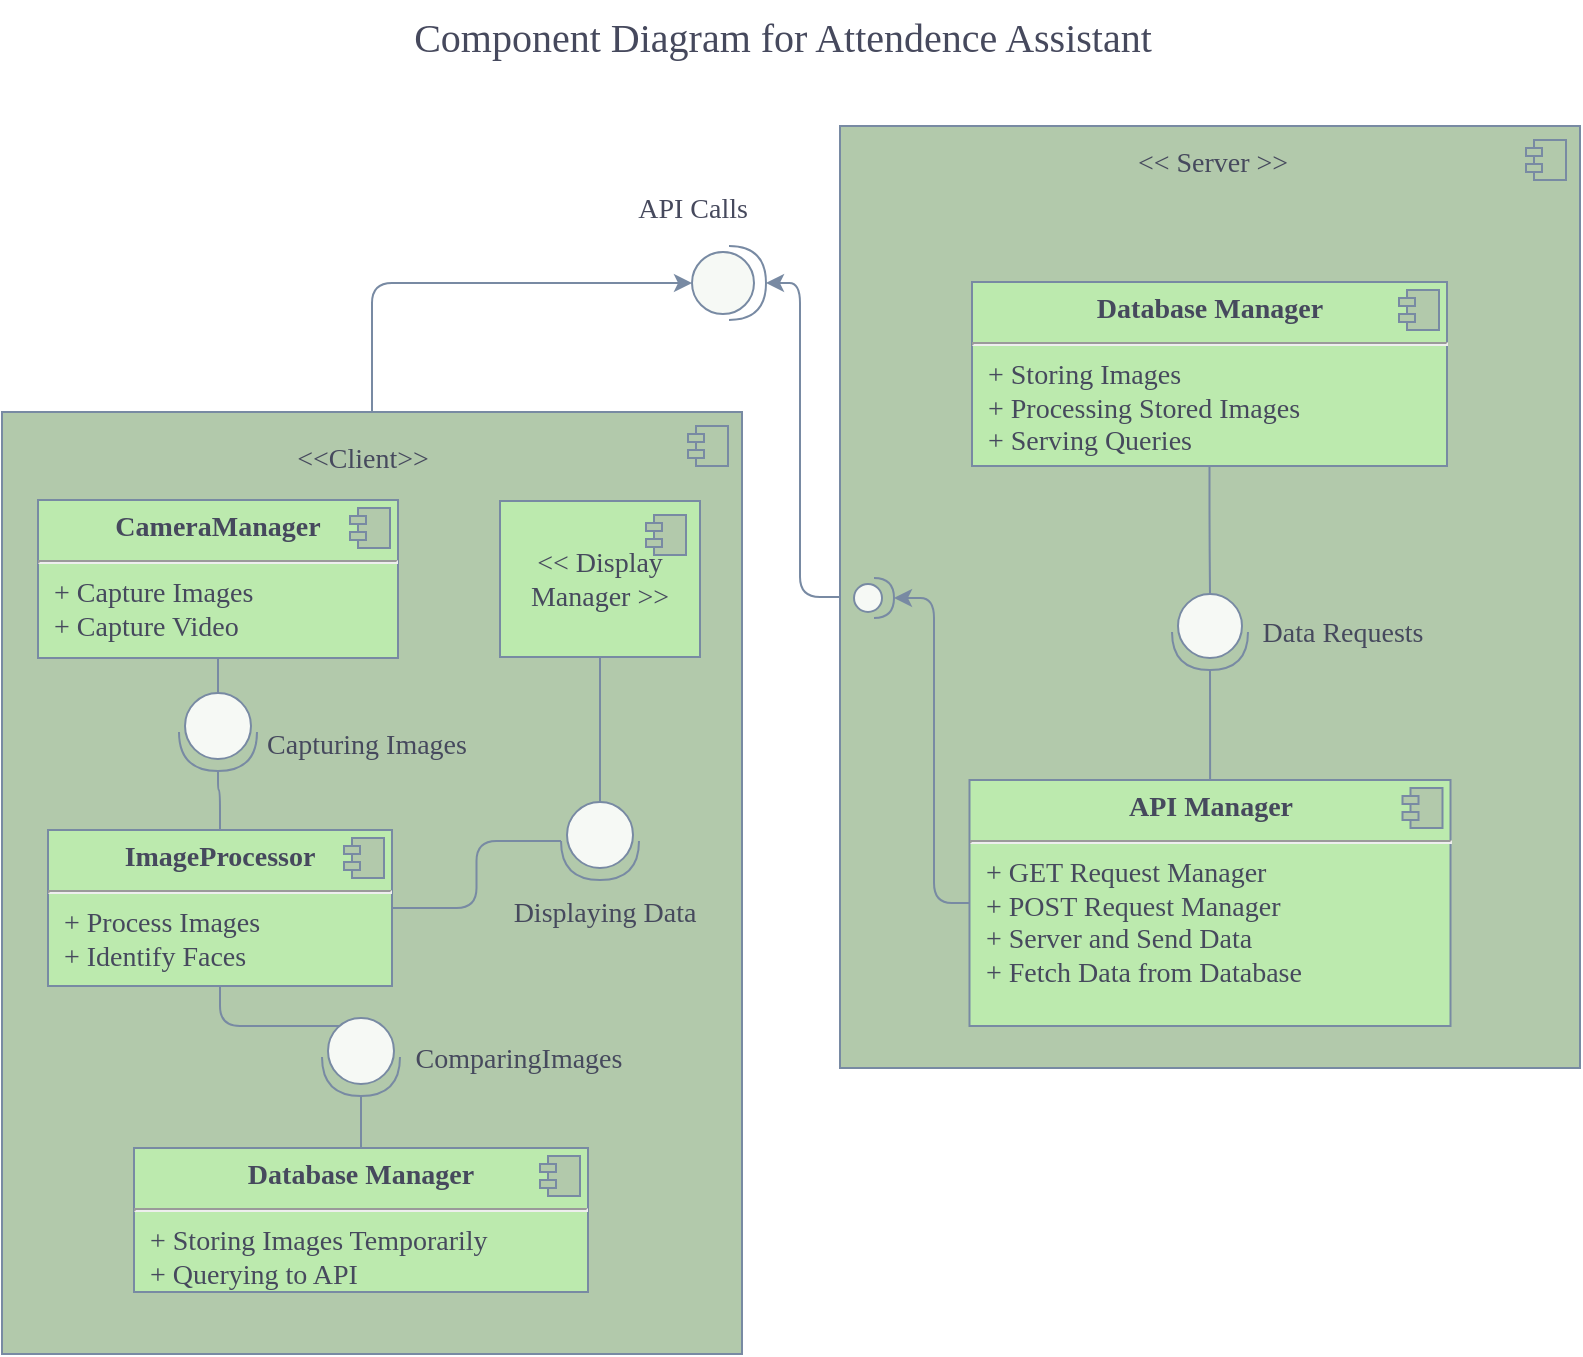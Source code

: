 <mxfile version="21.2.3" type="device">
  <diagram name="Page-1" id="-foRYgEHSlVAG9Fa0xfn">
    <mxGraphModel dx="1195" dy="666" grid="0" gridSize="10" guides="1" tooltips="1" connect="1" arrows="1" fold="1" page="1" pageScale="1" pageWidth="850" pageHeight="1100" background="#ffffff" math="0" shadow="0">
      <root>
        <mxCell id="0" />
        <mxCell id="1" parent="0" />
        <mxCell id="sjDbftmQNA6J5_KdtH6J-4" value="Component Diagram for Attendence Assistant" style="text;html=1;align=center;verticalAlign=middle;resizable=0;points=[];autosize=1;strokeColor=none;fillColor=none;fontColor=#46495D;rounded=0;labelBackgroundColor=none;fontFamily=Product Sans;fontSource=https%3A%2F%2Ffonts.googleapis.com%2Fcss%3Ffamily%3DProduct%2BSans;fontSize=20;" vertex="1" parent="1">
          <mxGeometry x="216" y="34" width="418" height="36" as="geometry" />
        </mxCell>
        <mxCell id="sjDbftmQNA6J5_KdtH6J-7" value="Module" style="shape=module;align=left;spacingLeft=20;align=center;verticalAlign=top;whiteSpace=wrap;html=1;strokeColor=#788AA3;fontColor=#46495D;fillColor=#B2C9AB;rounded=0;labelBackgroundColor=none;fontFamily=Product Sans;fontSource=https%3A%2F%2Ffonts.googleapis.com%2Fcss%3Ffamily%3DProduct%2BSans;fontSize=14;" vertex="1" parent="1">
          <mxGeometry x="481" y="213" width="100" height="50" as="geometry" />
        </mxCell>
        <mxCell id="sjDbftmQNA6J5_KdtH6J-38" style="edgeStyle=orthogonalEdgeStyle;orthogonalLoop=1;jettySize=auto;html=1;entryX=1;entryY=0.5;entryDx=0;entryDy=0;entryPerimeter=0;strokeColor=#788AA3;fontColor=default;fillColor=#B2C9AB;labelBackgroundColor=none;fontFamily=Product Sans;fontSource=https%3A%2F%2Ffonts.googleapis.com%2Fcss%3Ffamily%3DProduct%2BSans;fontSize=14;" edge="1" parent="1" source="sjDbftmQNA6J5_KdtH6J-8" target="sjDbftmQNA6J5_KdtH6J-37">
          <mxGeometry relative="1" as="geometry" />
        </mxCell>
        <mxCell id="sjDbftmQNA6J5_KdtH6J-8" value="" style="html=1;dropTarget=0;whiteSpace=wrap;strokeColor=#788AA3;fontColor=#46495D;fillColor=#B2C9AB;rounded=0;labelBackgroundColor=none;fontFamily=Product Sans;fontSource=https%3A%2F%2Ffonts.googleapis.com%2Fcss%3Ffamily%3DProduct%2BSans;fontSize=14;" vertex="1" parent="1">
          <mxGeometry x="454" y="97" width="370" height="471" as="geometry" />
        </mxCell>
        <mxCell id="sjDbftmQNA6J5_KdtH6J-9" value="" style="shape=module;jettyWidth=8;jettyHeight=4;strokeColor=#788AA3;fontColor=#46495D;fillColor=#B2C9AB;rounded=0;labelBackgroundColor=none;fontFamily=Product Sans;fontSource=https%3A%2F%2Ffonts.googleapis.com%2Fcss%3Ffamily%3DProduct%2BSans;fontSize=14;" vertex="1" parent="sjDbftmQNA6J5_KdtH6J-8">
          <mxGeometry x="1" width="20" height="20" relative="1" as="geometry">
            <mxPoint x="-27" y="7" as="offset" />
          </mxGeometry>
        </mxCell>
        <mxCell id="sjDbftmQNA6J5_KdtH6J-35" value="" style="edgeStyle=orthogonalEdgeStyle;orthogonalLoop=1;jettySize=auto;html=1;strokeColor=#788AA3;fontColor=default;fillColor=#B2C9AB;endArrow=none;endFill=0;labelBackgroundColor=none;fontFamily=Product Sans;fontSource=https%3A%2F%2Ffonts.googleapis.com%2Fcss%3Ffamily%3DProduct%2BSans;fontSize=14;" edge="1" parent="1" source="sjDbftmQNA6J5_KdtH6J-5" target="sjDbftmQNA6J5_KdtH6J-32">
          <mxGeometry relative="1" as="geometry" />
        </mxCell>
        <mxCell id="sjDbftmQNA6J5_KdtH6J-5" value="&lt;p style=&quot;margin: 6px 0px 0px; text-align: center; font-size: 14px;&quot;&gt;&lt;b style=&quot;font-size: 14px;&quot;&gt;Database Manager&lt;/b&gt;&lt;/p&gt;&lt;hr style=&quot;font-size: 14px;&quot;&gt;&lt;p style=&quot;margin: 0px 0px 0px 8px; font-size: 14px;&quot;&gt;+ Storing Images&lt;br style=&quot;font-size: 14px;&quot;&gt;&lt;/p&gt;&lt;p style=&quot;margin: 0px 0px 0px 8px; font-size: 14px;&quot;&gt;+ Processing Stored Images&lt;/p&gt;&lt;p style=&quot;margin: 0px 0px 0px 8px; font-size: 14px;&quot;&gt;+ Serving Queries&lt;/p&gt;" style="align=left;overflow=fill;html=1;dropTarget=0;whiteSpace=wrap;strokeColor=#788AA3;fontColor=#46495D;fillColor=#bceaae;rounded=0;labelBackgroundColor=none;fontFamily=Product Sans;fontSource=https%3A%2F%2Ffonts.googleapis.com%2Fcss%3Ffamily%3DProduct%2BSans;fontSize=14;" vertex="1" parent="1">
          <mxGeometry x="520" y="175" width="237.5" height="92" as="geometry" />
        </mxCell>
        <mxCell id="sjDbftmQNA6J5_KdtH6J-6" value="" style="shape=component;jettyWidth=8;jettyHeight=4;strokeColor=#788AA3;fontColor=#46495D;fillColor=#B2C9AB;rounded=0;labelBackgroundColor=none;fontFamily=Product Sans;fontSource=https%3A%2F%2Ffonts.googleapis.com%2Fcss%3Ffamily%3DProduct%2BSans;fontSize=14;" vertex="1" parent="sjDbftmQNA6J5_KdtH6J-5">
          <mxGeometry x="1" width="20" height="20" relative="1" as="geometry">
            <mxPoint x="-24" y="4" as="offset" />
          </mxGeometry>
        </mxCell>
        <mxCell id="sjDbftmQNA6J5_KdtH6J-23" value="&amp;lt;&amp;lt; Server &amp;gt;&amp;gt;" style="text;html=1;align=center;verticalAlign=middle;resizable=0;points=[];autosize=1;strokeColor=none;fillColor=none;fontColor=#46495D;rounded=0;labelBackgroundColor=none;fontFamily=Product Sans;fontSource=https%3A%2F%2Ffonts.googleapis.com%2Fcss%3Ffamily%3DProduct%2BSans;fontSize=14;" vertex="1" parent="1">
          <mxGeometry x="594" y="101" width="92" height="29" as="geometry" />
        </mxCell>
        <mxCell id="sjDbftmQNA6J5_KdtH6J-33" value="" style="edgeStyle=orthogonalEdgeStyle;orthogonalLoop=1;jettySize=auto;html=1;strokeColor=#788AA3;fontColor=default;fillColor=#B2C9AB;endArrow=none;endFill=0;labelBackgroundColor=none;fontFamily=Product Sans;fontSource=https%3A%2F%2Ffonts.googleapis.com%2Fcss%3Ffamily%3DProduct%2BSans;fontSize=14;" edge="1" parent="1" source="sjDbftmQNA6J5_KdtH6J-24" target="sjDbftmQNA6J5_KdtH6J-32">
          <mxGeometry relative="1" as="geometry" />
        </mxCell>
        <mxCell id="sjDbftmQNA6J5_KdtH6J-42" style="edgeStyle=orthogonalEdgeStyle;orthogonalLoop=1;jettySize=auto;html=1;entryX=1;entryY=0.5;entryDx=0;entryDy=0;entryPerimeter=0;strokeColor=#788AA3;fontColor=default;fillColor=#B2C9AB;labelBackgroundColor=none;fontFamily=Product Sans;fontSource=https%3A%2F%2Ffonts.googleapis.com%2Fcss%3Ffamily%3DProduct%2BSans;fontSize=14;" edge="1" parent="1" source="sjDbftmQNA6J5_KdtH6J-24" target="sjDbftmQNA6J5_KdtH6J-41">
          <mxGeometry relative="1" as="geometry">
            <Array as="points">
              <mxPoint x="501" y="486" />
              <mxPoint x="501" y="333" />
            </Array>
          </mxGeometry>
        </mxCell>
        <mxCell id="sjDbftmQNA6J5_KdtH6J-24" value="&lt;p style=&quot;margin: 6px 0px 0px; text-align: center; font-size: 14px;&quot;&gt;&lt;b style=&quot;font-size: 14px;&quot;&gt;API Manager&lt;/b&gt;&lt;/p&gt;&lt;hr style=&quot;font-size: 14px;&quot;&gt;&lt;p style=&quot;margin: 0px 0px 0px 8px; font-size: 14px;&quot;&gt;+ GET Request Manager&lt;/p&gt;&lt;p style=&quot;margin: 0px 0px 0px 8px; font-size: 14px;&quot;&gt;+ POST Request Manager&lt;/p&gt;&lt;p style=&quot;margin: 0px 0px 0px 8px; font-size: 14px;&quot;&gt;+ Server and Send Data&lt;/p&gt;&lt;p style=&quot;margin: 0px 0px 0px 8px; font-size: 14px;&quot;&gt;+ Fetch Data from Database&lt;/p&gt;" style="align=left;overflow=fill;html=1;dropTarget=0;whiteSpace=wrap;strokeColor=#788AA3;fontColor=#46495D;fillColor=#bceaae;rounded=0;labelBackgroundColor=none;fontFamily=Product Sans;fontSource=https%3A%2F%2Ffonts.googleapis.com%2Fcss%3Ffamily%3DProduct%2BSans;fontSize=14;" vertex="1" parent="1">
          <mxGeometry x="518.75" y="424" width="240.5" height="123" as="geometry" />
        </mxCell>
        <mxCell id="sjDbftmQNA6J5_KdtH6J-25" value="" style="shape=component;jettyWidth=8;jettyHeight=4;strokeColor=#788AA3;fontColor=#46495D;fillColor=#B2C9AB;rounded=0;labelBackgroundColor=none;fontFamily=Product Sans;fontSource=https%3A%2F%2Ffonts.googleapis.com%2Fcss%3Ffamily%3DProduct%2BSans;fontSize=14;" vertex="1" parent="sjDbftmQNA6J5_KdtH6J-24">
          <mxGeometry x="1" width="20" height="20" relative="1" as="geometry">
            <mxPoint x="-24" y="4" as="offset" />
          </mxGeometry>
        </mxCell>
        <mxCell id="sjDbftmQNA6J5_KdtH6J-32" value="" style="shape=providedRequiredInterface;html=1;verticalLabelPosition=bottom;sketch=0;strokeColor=#788AA3;fontColor=#46495D;fillColor=#f6f9f5;rotation=90;labelBackgroundColor=none;fontFamily=Product Sans;fontSource=https%3A%2F%2Ffonts.googleapis.com%2Fcss%3Ffamily%3DProduct%2BSans;fontSize=14;" vertex="1" parent="1">
          <mxGeometry x="620" y="331" width="38" height="38" as="geometry" />
        </mxCell>
        <mxCell id="sjDbftmQNA6J5_KdtH6J-36" value="Data Requests" style="text;html=1;align=center;verticalAlign=middle;resizable=0;points=[];autosize=1;strokeColor=none;fillColor=none;fontColor=#46495D;labelBackgroundColor=none;fontFamily=Product Sans;fontSource=https%3A%2F%2Ffonts.googleapis.com%2Fcss%3Ffamily%3DProduct%2BSans;fontSize=14;" vertex="1" parent="1">
          <mxGeometry x="651.5" y="336" width="106" height="29" as="geometry" />
        </mxCell>
        <mxCell id="sjDbftmQNA6J5_KdtH6J-37" value="" style="shape=providedRequiredInterface;html=1;verticalLabelPosition=bottom;sketch=0;strokeColor=#788AA3;fontColor=#46495D;fillColor=#f6f9f5;labelBackgroundColor=none;fontFamily=Product Sans;fontSource=https%3A%2F%2Ffonts.googleapis.com%2Fcss%3Ffamily%3DProduct%2BSans;fontSize=14;" vertex="1" parent="1">
          <mxGeometry x="380" y="157" width="37" height="37" as="geometry" />
        </mxCell>
        <mxCell id="sjDbftmQNA6J5_KdtH6J-39" value="API Calls" style="text;html=1;align=center;verticalAlign=middle;resizable=0;points=[];autosize=1;strokeColor=none;fillColor=none;fontColor=#46495D;labelBackgroundColor=none;fontFamily=Product Sans;fontSource=https%3A%2F%2Ffonts.googleapis.com%2Fcss%3Ffamily%3DProduct%2BSans;fontSize=14;" vertex="1" parent="1">
          <mxGeometry x="345" y="124" width="70" height="29" as="geometry" />
        </mxCell>
        <mxCell id="sjDbftmQNA6J5_KdtH6J-41" value="" style="shape=providedRequiredInterface;html=1;verticalLabelPosition=bottom;sketch=0;strokeColor=#788AA3;fontColor=#46495D;fillColor=#f6f9f5;labelBackgroundColor=none;fontFamily=Product Sans;fontSource=https%3A%2F%2Ffonts.googleapis.com%2Fcss%3Ffamily%3DProduct%2BSans;fontSize=14;" vertex="1" parent="1">
          <mxGeometry x="461" y="323" width="20" height="20" as="geometry" />
        </mxCell>
        <mxCell id="sjDbftmQNA6J5_KdtH6J-45" style="edgeStyle=orthogonalEdgeStyle;orthogonalLoop=1;jettySize=auto;html=1;entryX=0;entryY=0.5;entryDx=0;entryDy=0;entryPerimeter=0;strokeColor=#788AA3;fontColor=default;fillColor=#B2C9AB;labelBackgroundColor=none;fontFamily=Product Sans;fontSource=https%3A%2F%2Ffonts.googleapis.com%2Fcss%3Ffamily%3DProduct%2BSans;fontSize=14;" edge="1" parent="1" source="sjDbftmQNA6J5_KdtH6J-43" target="sjDbftmQNA6J5_KdtH6J-37">
          <mxGeometry relative="1" as="geometry" />
        </mxCell>
        <mxCell id="sjDbftmQNA6J5_KdtH6J-43" value="" style="html=1;dropTarget=0;whiteSpace=wrap;strokeColor=#788AA3;fontColor=#46495D;fillColor=#B2C9AB;rounded=0;labelBackgroundColor=none;fontFamily=Product Sans;fontSource=https%3A%2F%2Ffonts.googleapis.com%2Fcss%3Ffamily%3DProduct%2BSans;fontSize=14;" vertex="1" parent="1">
          <mxGeometry x="35" y="240" width="370" height="471" as="geometry" />
        </mxCell>
        <mxCell id="sjDbftmQNA6J5_KdtH6J-44" value="" style="shape=module;jettyWidth=8;jettyHeight=4;strokeColor=#788AA3;fontColor=#46495D;fillColor=#B2C9AB;rounded=0;labelBackgroundColor=none;fontFamily=Product Sans;fontSource=https%3A%2F%2Ffonts.googleapis.com%2Fcss%3Ffamily%3DProduct%2BSans;fontSize=14;" vertex="1" parent="sjDbftmQNA6J5_KdtH6J-43">
          <mxGeometry x="1" width="20" height="20" relative="1" as="geometry">
            <mxPoint x="-27" y="7" as="offset" />
          </mxGeometry>
        </mxCell>
        <mxCell id="sjDbftmQNA6J5_KdtH6J-46" value="&amp;lt;&amp;lt;Client&amp;gt;&amp;gt;" style="text;html=1;align=center;verticalAlign=middle;resizable=0;points=[];autosize=1;strokeColor=none;fillColor=none;fontColor=#46495D;labelBackgroundColor=none;fontFamily=Product Sans;fontSource=https%3A%2F%2Ffonts.googleapis.com%2Fcss%3Ffamily%3DProduct%2BSans;fontSize=14;" vertex="1" parent="1">
          <mxGeometry x="174" y="249" width="82" height="29" as="geometry" />
        </mxCell>
        <mxCell id="sjDbftmQNA6J5_KdtH6J-47" value="&lt;p style=&quot;margin: 6px 0px 0px; text-align: center; font-size: 14px;&quot;&gt;&lt;b style=&quot;font-size: 14px;&quot;&gt;CameraManager&lt;/b&gt;&lt;/p&gt;&lt;hr style=&quot;font-size: 14px;&quot;&gt;&lt;p style=&quot;margin: 0px 0px 0px 8px; font-size: 14px;&quot;&gt;+ Capture Images&lt;/p&gt;&lt;p style=&quot;margin: 0px 0px 0px 8px; font-size: 14px;&quot;&gt;+ Capture Video&lt;/p&gt;" style="align=left;overflow=fill;html=1;dropTarget=0;whiteSpace=wrap;strokeColor=#788AA3;fontColor=#46495D;fillColor=#bceaae;labelBackgroundColor=none;fontFamily=Product Sans;fontSource=https%3A%2F%2Ffonts.googleapis.com%2Fcss%3Ffamily%3DProduct%2BSans;fontSize=14;" vertex="1" parent="1">
          <mxGeometry x="53" y="284" width="180" height="79" as="geometry" />
        </mxCell>
        <mxCell id="sjDbftmQNA6J5_KdtH6J-48" value="" style="shape=component;jettyWidth=8;jettyHeight=4;strokeColor=#788AA3;fontColor=#46495D;fillColor=#B2C9AB;labelBackgroundColor=none;fontFamily=Product Sans;fontSource=https%3A%2F%2Ffonts.googleapis.com%2Fcss%3Ffamily%3DProduct%2BSans;fontSize=14;" vertex="1" parent="sjDbftmQNA6J5_KdtH6J-47">
          <mxGeometry x="1" width="20" height="20" relative="1" as="geometry">
            <mxPoint x="-24" y="4" as="offset" />
          </mxGeometry>
        </mxCell>
        <mxCell id="sjDbftmQNA6J5_KdtH6J-55" value="" style="edgeStyle=orthogonalEdgeStyle;orthogonalLoop=1;jettySize=auto;html=1;strokeColor=#788AA3;fontColor=default;fillColor=#B2C9AB;endArrow=none;endFill=0;labelBackgroundColor=none;fontFamily=Product Sans;fontSource=https%3A%2F%2Ffonts.googleapis.com%2Fcss%3Ffamily%3DProduct%2BSans;fontSize=14;" edge="1" parent="1" source="sjDbftmQNA6J5_KdtH6J-49" target="sjDbftmQNA6J5_KdtH6J-53">
          <mxGeometry relative="1" as="geometry" />
        </mxCell>
        <mxCell id="sjDbftmQNA6J5_KdtH6J-63" value="" style="edgeStyle=orthogonalEdgeStyle;orthogonalLoop=1;jettySize=auto;html=1;strokeColor=#788AA3;fontColor=default;fillColor=#B2C9AB;endArrow=none;endFill=0;labelBackgroundColor=none;fontFamily=Product Sans;fontSource=https%3A%2F%2Ffonts.googleapis.com%2Fcss%3Ffamily%3DProduct%2BSans;fontSize=14;" edge="1" parent="1" source="sjDbftmQNA6J5_KdtH6J-49" target="sjDbftmQNA6J5_KdtH6J-58">
          <mxGeometry relative="1" as="geometry" />
        </mxCell>
        <mxCell id="sjDbftmQNA6J5_KdtH6J-67" value="" style="edgeStyle=orthogonalEdgeStyle;orthogonalLoop=1;jettySize=auto;html=1;strokeColor=#788AA3;fontColor=default;fillColor=#B2C9AB;endArrow=none;endFill=0;labelBackgroundColor=none;fontFamily=Product Sans;fontSource=https%3A%2F%2Ffonts.googleapis.com%2Fcss%3Ffamily%3DProduct%2BSans;fontSize=14;" edge="1" parent="1" source="sjDbftmQNA6J5_KdtH6J-49" target="sjDbftmQNA6J5_KdtH6J-65">
          <mxGeometry relative="1" as="geometry" />
        </mxCell>
        <mxCell id="sjDbftmQNA6J5_KdtH6J-49" value="&lt;p style=&quot;margin: 6px 0px 0px; text-align: center; font-size: 14px;&quot;&gt;&lt;b style=&quot;font-size: 14px;&quot;&gt;ImageProcessor&lt;/b&gt;&lt;/p&gt;&lt;hr style=&quot;font-size: 14px;&quot;&gt;&lt;p style=&quot;margin: 0px 0px 0px 8px; font-size: 14px;&quot;&gt;+ Process Images&lt;br style=&quot;font-size: 14px;&quot;&gt;+ Identify Faces&lt;/p&gt;" style="align=left;overflow=fill;html=1;dropTarget=0;whiteSpace=wrap;strokeColor=#788AA3;fontColor=#46495D;fillColor=#bceaae;labelBackgroundColor=none;fontFamily=Product Sans;fontSource=https%3A%2F%2Ffonts.googleapis.com%2Fcss%3Ffamily%3DProduct%2BSans;fontSize=14;" vertex="1" parent="1">
          <mxGeometry x="58" y="449" width="172" height="78" as="geometry" />
        </mxCell>
        <mxCell id="sjDbftmQNA6J5_KdtH6J-50" value="" style="shape=component;jettyWidth=8;jettyHeight=4;strokeColor=#788AA3;fontColor=#46495D;fillColor=#B2C9AB;labelBackgroundColor=none;fontFamily=Product Sans;fontSource=https%3A%2F%2Ffonts.googleapis.com%2Fcss%3Ffamily%3DProduct%2BSans;fontSize=14;" vertex="1" parent="sjDbftmQNA6J5_KdtH6J-49">
          <mxGeometry x="1" width="20" height="20" relative="1" as="geometry">
            <mxPoint x="-24" y="4" as="offset" />
          </mxGeometry>
        </mxCell>
        <mxCell id="sjDbftmQNA6J5_KdtH6J-54" value="" style="edgeStyle=orthogonalEdgeStyle;orthogonalLoop=1;jettySize=auto;html=1;strokeColor=#788AA3;fontColor=default;fillColor=#B2C9AB;endArrow=none;endFill=0;labelBackgroundColor=none;fontFamily=Product Sans;fontSource=https%3A%2F%2Ffonts.googleapis.com%2Fcss%3Ffamily%3DProduct%2BSans;fontSize=14;" edge="1" parent="1" source="sjDbftmQNA6J5_KdtH6J-51" target="sjDbftmQNA6J5_KdtH6J-53">
          <mxGeometry relative="1" as="geometry" />
        </mxCell>
        <mxCell id="sjDbftmQNA6J5_KdtH6J-51" value="&lt;p style=&quot;margin: 6px 0px 0px; text-align: center; font-size: 14px;&quot;&gt;&lt;b style=&quot;font-size: 14px;&quot;&gt;Database Manager&lt;/b&gt;&lt;/p&gt;&lt;hr style=&quot;font-size: 14px;&quot;&gt;&lt;p style=&quot;margin: 0px 0px 0px 8px; font-size: 14px;&quot;&gt;+ Storing Images Temporarily&lt;br style=&quot;font-size: 14px;&quot;&gt;&lt;/p&gt;&lt;p style=&quot;margin: 0px 0px 0px 8px; font-size: 14px;&quot;&gt;+ Querying to API&lt;/p&gt;" style="align=left;overflow=fill;html=1;dropTarget=0;whiteSpace=wrap;strokeColor=#788AA3;fontColor=#46495D;fillColor=#bceaae;rounded=0;labelBackgroundColor=none;fontFamily=Product Sans;fontSource=https%3A%2F%2Ffonts.googleapis.com%2Fcss%3Ffamily%3DProduct%2BSans;fontSize=14;" vertex="1" parent="1">
          <mxGeometry x="101" y="608" width="227" height="72" as="geometry" />
        </mxCell>
        <mxCell id="sjDbftmQNA6J5_KdtH6J-52" value="" style="shape=component;jettyWidth=8;jettyHeight=4;strokeColor=#788AA3;fontColor=#46495D;fillColor=#B2C9AB;rounded=0;labelBackgroundColor=none;fontFamily=Product Sans;fontSource=https%3A%2F%2Ffonts.googleapis.com%2Fcss%3Ffamily%3DProduct%2BSans;fontSize=14;" vertex="1" parent="sjDbftmQNA6J5_KdtH6J-51">
          <mxGeometry x="1" width="20" height="20" relative="1" as="geometry">
            <mxPoint x="-24" y="4" as="offset" />
          </mxGeometry>
        </mxCell>
        <mxCell id="sjDbftmQNA6J5_KdtH6J-53" value="" style="shape=providedRequiredInterface;html=1;verticalLabelPosition=bottom;sketch=0;strokeColor=#788AA3;fontColor=#46495D;fillColor=#f6f9f5;rotation=90;labelBackgroundColor=none;fontFamily=Product Sans;fontSource=https%3A%2F%2Ffonts.googleapis.com%2Fcss%3Ffamily%3DProduct%2BSans;fontSize=14;" vertex="1" parent="1">
          <mxGeometry x="195" y="543" width="39" height="39" as="geometry" />
        </mxCell>
        <mxCell id="sjDbftmQNA6J5_KdtH6J-56" value="ComparingImages" style="text;html=1;align=center;verticalAlign=middle;resizable=0;points=[];autosize=1;strokeColor=none;fillColor=none;fontColor=#46495D;labelBackgroundColor=none;fontFamily=Product Sans;fontSource=https%3A%2F%2Ffonts.googleapis.com%2Fcss%3Ffamily%3DProduct%2BSans;fontSize=14;" vertex="1" parent="1">
          <mxGeometry x="227" y="549" width="131" height="29" as="geometry" />
        </mxCell>
        <mxCell id="sjDbftmQNA6J5_KdtH6J-57" value="Capturing Images" style="text;html=1;align=center;verticalAlign=middle;resizable=0;points=[];autosize=1;strokeColor=none;fillColor=none;fontColor=#46495D;labelBackgroundColor=none;fontFamily=Product Sans;fontSource=https%3A%2F%2Ffonts.googleapis.com%2Fcss%3Ffamily%3DProduct%2BSans;fontSize=14;" vertex="1" parent="1">
          <mxGeometry x="154" y="392.5" width="126" height="29" as="geometry" />
        </mxCell>
        <mxCell id="sjDbftmQNA6J5_KdtH6J-64" value="" style="edgeStyle=orthogonalEdgeStyle;orthogonalLoop=1;jettySize=auto;html=1;strokeColor=#788AA3;fontColor=default;fillColor=#B2C9AB;endArrow=none;endFill=0;labelBackgroundColor=none;fontFamily=Product Sans;fontSource=https%3A%2F%2Ffonts.googleapis.com%2Fcss%3Ffamily%3DProduct%2BSans;fontSize=14;" edge="1" parent="1" source="sjDbftmQNA6J5_KdtH6J-58" target="sjDbftmQNA6J5_KdtH6J-47">
          <mxGeometry relative="1" as="geometry" />
        </mxCell>
        <mxCell id="sjDbftmQNA6J5_KdtH6J-58" value="" style="shape=providedRequiredInterface;html=1;verticalLabelPosition=bottom;sketch=0;strokeColor=#788AA3;fontColor=#46495D;fillColor=#f6f9f5;rotation=90;labelBackgroundColor=none;fontFamily=Product Sans;fontSource=https%3A%2F%2Ffonts.googleapis.com%2Fcss%3Ffamily%3DProduct%2BSans;fontSize=14;" vertex="1" parent="1">
          <mxGeometry x="123.5" y="380.5" width="39" height="39" as="geometry" />
        </mxCell>
        <mxCell id="sjDbftmQNA6J5_KdtH6J-61" value="&amp;lt;&amp;lt; Display Manager &amp;gt;&amp;gt;" style="html=1;dropTarget=0;whiteSpace=wrap;strokeColor=#788AA3;fontColor=#46495D;fillColor=#bceaae;labelBackgroundColor=none;fontFamily=Product Sans;fontSource=https%3A%2F%2Ffonts.googleapis.com%2Fcss%3Ffamily%3DProduct%2BSans;fontSize=14;" vertex="1" parent="1">
          <mxGeometry x="284" y="284.5" width="100" height="78" as="geometry" />
        </mxCell>
        <mxCell id="sjDbftmQNA6J5_KdtH6J-62" value="" style="shape=module;jettyWidth=8;jettyHeight=4;strokeColor=#788AA3;fontColor=#46495D;fillColor=#B2C9AB;labelBackgroundColor=none;fontFamily=Product Sans;fontSource=https%3A%2F%2Ffonts.googleapis.com%2Fcss%3Ffamily%3DProduct%2BSans;fontSize=14;" vertex="1" parent="sjDbftmQNA6J5_KdtH6J-61">
          <mxGeometry x="1" width="20" height="20" relative="1" as="geometry">
            <mxPoint x="-27" y="7" as="offset" />
          </mxGeometry>
        </mxCell>
        <mxCell id="sjDbftmQNA6J5_KdtH6J-66" value="" style="edgeStyle=orthogonalEdgeStyle;orthogonalLoop=1;jettySize=auto;html=1;strokeColor=#788AA3;fontColor=default;fillColor=#B2C9AB;endArrow=none;endFill=0;labelBackgroundColor=none;fontFamily=Product Sans;fontSource=https%3A%2F%2Ffonts.googleapis.com%2Fcss%3Ffamily%3DProduct%2BSans;fontSize=14;" edge="1" parent="1" source="sjDbftmQNA6J5_KdtH6J-65" target="sjDbftmQNA6J5_KdtH6J-61">
          <mxGeometry relative="1" as="geometry" />
        </mxCell>
        <mxCell id="sjDbftmQNA6J5_KdtH6J-65" value="" style="shape=providedRequiredInterface;html=1;verticalLabelPosition=bottom;sketch=0;strokeColor=#788AA3;fontColor=#46495D;fillColor=#f6f9f5;rotation=90;labelBackgroundColor=none;fontFamily=Product Sans;fontSource=https%3A%2F%2Ffonts.googleapis.com%2Fcss%3Ffamily%3DProduct%2BSans;fontSize=14;" vertex="1" parent="1">
          <mxGeometry x="314.5" y="435" width="39" height="39" as="geometry" />
        </mxCell>
        <mxCell id="sjDbftmQNA6J5_KdtH6J-68" value="Displaying Data" style="text;html=1;align=center;verticalAlign=middle;resizable=0;points=[];autosize=1;strokeColor=none;fillColor=none;fontColor=#46495D;labelBackgroundColor=none;fontFamily=Product Sans;fontSource=https%3A%2F%2Ffonts.googleapis.com%2Fcss%3Ffamily%3DProduct%2BSans;fontSize=14;" vertex="1" parent="1">
          <mxGeometry x="280" y="476" width="112" height="29" as="geometry" />
        </mxCell>
      </root>
    </mxGraphModel>
  </diagram>
</mxfile>
